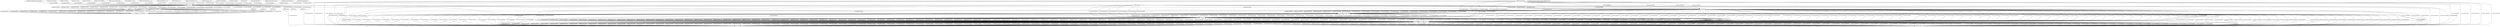 digraph G {
	"File##/etc/ld-musl-x86_64.path"->"Process##14"[ label="1728218819000000000" ];
	"File##/lib/libstdc++.so.6"->"Process##14"[ label="1728218819000000000" ];
	"File##/usr/local/lib/libstdc++.so.6"->"Process##14"[ label="1728218819000000000" ];
	"File##/usr/lib/libstdc++.so.6"->"Process##14"[ label="1728218819000000000" ];
	"File##/lib/libgcc_s.so.1"->"Process##14"[ label="1728218819000000000" ];
	"File##/usr/local/lib/libgcc_s.so.1"->"Process##14"[ label="1728218819000000000" ];
	"File##/usr/lib/libgcc_s.so.1"->"Process##14"[ label="1728218819000000000" ];
	"Process##14"->"Process##16"[ label="1728218820000000000" ];
	"Process##14"->"Process##17"[ label="1728218820000000000" ];
	"Process##14"->"Process##18"[ label="1728218820000000000" ];
	"Process##14"->"Process##19"[ label="1728218820000000000" ];
	"Process##14"->"Process##20"[ label="1728218820000000000" ];
	"File##/usr/local/bin/node"->"Process##14"[ label="1728218820000000000" ];
	"File##/dev/urandom"->"Process##14"[ label="1728218820000000000" ];
	"Process##14"->"Process##21"[ label="1728218820000000000" ];
	"File##/dev/null"->"Process##14"[ label="1728218820000000000" ];
	"File##/home/app/index.js"->"Process##14"[ label="1728218820000000000" ];
	"File##/home/app/express-new.js"->"Process##14"[ label="1728218820000000000" ];
	"File##/usr/local/bin/node"->"Process##14"[ label="1728218821000000000" ];
	"File##/home/app/trigger.node"->"Process##14"[ label="1728218821000000000" ];
	"File##/home/app/handler.js"->"Process##14"[ label="1728218821000000000" ];
	"File##/home/app/request-promise-uuid.js"->"Process##14"[ label="1728218821000000000" ];
	"Process##14"->"NetPeer##0.0.0.0:3000"[ label="1728218822000000000" ];
	"NetPeer##0.0.0.0:3000"->"Process##14"[ label="1728218822000000000" ];
	"NetPeer##0.0.0.0:3000"->"NetPeer##10.1.80.247:8080"[ label="1728218850000000000" ];
	"NetPeer##10.1.80.247:8080"->"NetPeer##0.0.0.0:3000"[ label="1728218850000000000" ];
	"NetPeer##0.0.0.0:3000"->"NetPeer##10.1.80.247:8080"[ label="1728218850000000000" ];
	"NetPeer##10.1.80.247:8080"->"NetPeer##0.0.0.0:3000"[ label="1728218850000000000" ];
	"NetPeer##0.0.0.0:3000"->"NetPeer##10.1.80.247:8080"[ label="1728218850000000000" ];
	"NetPeer##10.1.80.247:8080"->"NetPeer##0.0.0.0:3000"[ label="1728218850000000000" ];
	"File##/etc/resolv.conf"->"Process##14"[ label="1728218850000000000" ];
	"File##/etc/nsswitch.conf"->"Process##14"[ label="1728218850000000000" ];
	"File##/etc/host.conf"->"Process##14"[ label="1728218850000000000" ];
	"File##/etc/svc.conf"->"Process##14"[ label="1728218850000000000" ];
	"File##/dev/urandom"->"Process##14"[ label="1728218850000000000" ];
	"Process##14"->"Process##24"[ label="1728218850000000000" ];
	"Process##14"->"Process##25"[ label="1728218850000000000" ];
	"Process##14"->"Process##26"[ label="1728218850000000000" ];
	"Process##14"->"Process##27"[ label="1728218850000000000" ];
	"NetPeer##0.0.0.0:3000"->"NetPeer##10.1.80.247:8080"[ label="1728218850000000000" ];
	"NetPeer##10.1.80.247:8080"->"NetPeer##0.0.0.0:3000"[ label="1728218850000000000" ];
	"NetPeer##0.0.0.0:3000"->"NetPeer##10.1.80.247:8080"[ label="1728218850000000000" ];
	"NetPeer##10.1.80.247:8080"->"NetPeer##0.0.0.0:3000"[ label="1728218850000000000" ];
	"NetPeer##0.0.0.0:3000"->"NetPeer##10.1.80.247:8080"[ label="1728218850000000000" ];
	"NetPeer##10.1.80.247:8080"->"NetPeer##0.0.0.0:3000"[ label="1728218850000000000" ];
	"NetPeer##0.0.0.0:3000"->"NetPeer##10.1.80.247:8080"[ label="1728218850000000000" ];
	"NetPeer##10.1.80.247:8080"->"NetPeer##0.0.0.0:3000"[ label="1728218850000000000" ];
	"Process##14"->"NetPeer##10.152.183.194:8080"[ label="1728218850000000000" ];
	"Process##14"->"NetPeer##10.152.183.194:8080"[ label="1728218850000000000" ];
	"NetPeer##0.0.0.0:3000"->"NetPeer##10.1.80.247:8080"[ label="1728218850000000000" ];
	"NetPeer##10.1.80.247:8080"->"NetPeer##0.0.0.0:3000"[ label="1728218850000000000" ];
	"NetPeer##0.0.0.0:3000"->"NetPeer##10.1.80.247:8080"[ label="1728218850000000000" ];
	"NetPeer##10.1.80.247:8080"->"NetPeer##0.0.0.0:3000"[ label="1728218850000000000" ];
	"Process##14"->"NetPeer##10.152.183.194:8080"[ label="1728218850000000000" ];
	"Process##14"->"NetPeer##10.152.183.194:8080"[ label="1728218850000000000" ];
	"Process##14"->"NetPeer##10.152.183.194:8080"[ label="1728218850000000000" ];
	"NetPeer##0.0.0.0:3000"->"NetPeer##10.1.80.247:8080"[ label="1728218850000000000" ];
	"NetPeer##10.1.80.247:8080"->"NetPeer##0.0.0.0:3000"[ label="1728218850000000000" ];
	"NetPeer##0.0.0.0:3000"->"NetPeer##10.1.80.247:8080"[ label="1728218850000000000" ];
	"NetPeer##10.1.80.247:8080"->"NetPeer##0.0.0.0:3000"[ label="1728218850000000000" ];
	"Process##14"->"NetPeer##10.152.183.194:8080"[ label="1728218850000000000" ];
	"NetPeer##0.0.0.0:3000"->"NetPeer##10.1.80.247:8080"[ label="1728218850000000000" ];
	"NetPeer##10.1.80.247:8080"->"NetPeer##0.0.0.0:3000"[ label="1728218850000000000" ];
	"NetPeer##0.0.0.0:3000"->"NetPeer##10.1.80.247:8080"[ label="1728218850000000000" ];
	"NetPeer##10.1.80.247:8080"->"NetPeer##0.0.0.0:3000"[ label="1728218850000000000" ];
	"Process##14"->"NetPeer##10.152.183.194:8080"[ label="1728218850000000000" ];
	"File##/etc/localtime"->"Process##14"[ label="1728218851000000000" ];
	"File##/usr/share/zoneinfo/"->"Process##14"[ label="1728218851000000000" ];
	"NetPeer##0.0.0.0:3000"->"NetPeer##10.1.80.247:8080"[ label="1728218851000000000" ];
	"NetPeer##10.1.80.247:8080"->"NetPeer##0.0.0.0:3000"[ label="1728218851000000000" ];
	"NetPeer##0.0.0.0:3000"->"NetPeer##10.1.80.247:8080"[ label="1728218851000000000" ];
	"NetPeer##10.1.80.247:8080"->"NetPeer##0.0.0.0:3000"[ label="1728218851000000000" ];
	"Process##14"->"NetPeer##10.152.183.194:8080"[ label="1728218851000000000" ];
	"Process##14"->"NetPeer##10.152.183.194:8080"[ label="1728218851000000000" ];
	"Process##14"->"NetPeer##10.152.183.194:8080"[ label="1728218851000000000" ];
	"Process##14"->"NetPeer##10.152.183.194:8080"[ label="1728218851000000000" ];
	"Process##14"->"NetPeer##10.152.183.194:8080"[ label="1728218851000000000" ];
	"Process##14"->"NetPeer##10.152.183.194:8080"[ label="1728218851000000000" ];
	"Process##14"->"NetPeer##10.152.183.194:8080"[ label="1728218851000000000" ];
	"Process##14"->"NetPeer##10.152.183.194:8080"[ label="1728218851000000000" ];
	"Process##14"->"NetPeer##10.152.183.194:8080"[ label="1728218851000000000" ];
	"Process##14"->"NetPeer##10.152.183.194:8080"[ label="1728218851000000000" ];
	"Process##14"->"NetPeer##10.152.183.194:8080"[ label="1728218852000000000" ];
	"Process##14"->"NetPeer##10.152.183.194:8080"[ label="1728218852000000000" ];
	"File##/etc/hosts"->"Process##24"[ label="1728218850000000000" ];
	"File##/etc/resolv.conf"->"Process##24"[ label="1728218850000000000" ];
	"Process##24"->"NetPeer##0.0.0.0:0"[ label="1728218850000000000" ];
	"Process##24"->"NetPeer##10.152.183.10:53"[ label="1728218850000000000" ];
	"Process##24"->"NetPeer##10.152.183.10:53"[ label="1728218850000000000" ];
	"NetPeer##10.152.183.10:53"->"Process##24"[ label="1728218850000000000" ];
	"NetPeer##10.152.183.10:53"->"Process##24"[ label="1728218850000000000" ];
	"Process##24"->"NetPeer##0.0.0.0:0"[ label="1728218850000000000" ];
	"Process##24"->"NetPeer##10.152.183.10:53"[ label="1728218850000000000" ];
	"Process##24"->"NetPeer##10.152.183.10:53"[ label="1728218850000000000" ];
	"NetPeer##10.152.183.10:53"->"Process##24"[ label="1728218850000000000" ];
	"NetPeer##10.152.183.10:53"->"Process##24"[ label="1728218850000000000" ];
	"Process##24"->"NetPeer##0.0.0.0:0"[ label="1728218850000000000" ];
	"Process##24"->"NetPeer##10.152.183.10:53"[ label="1728218850000000000" ];
	"Process##24"->"NetPeer##10.152.183.10:53"[ label="1728218850000000000" ];
	"NetPeer##10.152.183.10:53"->"Process##24"[ label="1728218850000000000" ];
	"NetPeer##10.152.183.10:53"->"Process##24"[ label="1728218850000000000" ];
	"Process##24"->"NetPeer##0.0.0.0:0"[ label="1728218850000000000" ];
	"Process##24"->"NetPeer##10.152.183.10:53"[ label="1728218850000000000" ];
	"Process##24"->"NetPeer##10.152.183.10:53"[ label="1728218850000000000" ];
	"NetPeer##10.152.183.10:53"->"Process##24"[ label="1728218850000000000" ];
	"NetPeer##10.152.183.10:53"->"Process##24"[ label="1728218850000000000" ];
	"Process##24"->"NetPeer##0.0.0.0:0"[ label="1728218850000000000" ];
	"Process##24"->"NetPeer##10.152.183.10:53"[ label="1728218850000000000" ];
	"Process##24"->"NetPeer##10.152.183.10:53"[ label="1728218850000000000" ];
	"NetPeer##10.152.183.10:53"->"Process##24"[ label="1728218850000000000" ];
	"NetPeer##10.152.183.10:53"->"Process##24"[ label="1728218850000000000" ];
	"File##/etc/hosts"->"Process##24"[ label="1728218851000000000" ];
	"File##/etc/resolv.conf"->"Process##24"[ label="1728218851000000000" ];
	"Process##24"->"NetPeer##0.0.0.0:0"[ label="1728218851000000000" ];
	"Process##24"->"NetPeer##10.152.183.10:53"[ label="1728218851000000000" ];
	"Process##24"->"NetPeer##10.152.183.10:53"[ label="1728218851000000000" ];
	"NetPeer##10.152.183.10:53"->"Process##24"[ label="1728218851000000000" ];
	"NetPeer##10.152.183.10:53"->"Process##24"[ label="1728218851000000000" ];
	"Process##24"->"NetPeer##0.0.0.0:0"[ label="1728218851000000000" ];
	"Process##24"->"NetPeer##10.152.183.10:53"[ label="1728218851000000000" ];
	"Process##24"->"NetPeer##10.152.183.10:53"[ label="1728218851000000000" ];
	"NetPeer##10.152.183.10:53"->"Process##24"[ label="1728218851000000000" ];
	"NetPeer##10.152.183.10:53"->"Process##24"[ label="1728218851000000000" ];
	"Process##24"->"NetPeer##0.0.0.0:0"[ label="1728218851000000000" ];
	"Process##24"->"NetPeer##10.152.183.10:53"[ label="1728218851000000000" ];
	"Process##24"->"NetPeer##10.152.183.10:53"[ label="1728218851000000000" ];
	"NetPeer##10.152.183.10:53"->"Process##24"[ label="1728218851000000000" ];
	"NetPeer##10.152.183.10:53"->"Process##24"[ label="1728218851000000000" ];
	"Process##24"->"NetPeer##0.0.0.0:0"[ label="1728218851000000000" ];
	"Process##24"->"NetPeer##10.152.183.10:53"[ label="1728218851000000000" ];
	"Process##24"->"NetPeer##10.152.183.10:53"[ label="1728218851000000000" ];
	"NetPeer##10.152.183.10:53"->"Process##24"[ label="1728218851000000000" ];
	"NetPeer##10.152.183.10:53"->"Process##24"[ label="1728218851000000000" ];
	"Process##24"->"NetPeer##0.0.0.0:0"[ label="1728218851000000000" ];
	"Process##24"->"NetPeer##10.152.183.10:53"[ label="1728218851000000000" ];
	"Process##24"->"NetPeer##10.152.183.10:53"[ label="1728218851000000000" ];
	"NetPeer##10.152.183.10:53"->"Process##24"[ label="1728218851000000000" ];
	"NetPeer##10.152.183.10:53"->"Process##24"[ label="1728218851000000000" ];
	"File##/etc/hosts"->"Process##24"[ label="1728218851000000000" ];
	"File##/etc/resolv.conf"->"Process##24"[ label="1728218851000000000" ];
	"Process##24"->"NetPeer##0.0.0.0:0"[ label="1728218851000000000" ];
	"Process##24"->"NetPeer##10.152.183.10:53"[ label="1728218851000000000" ];
	"Process##24"->"NetPeer##10.152.183.10:53"[ label="1728218851000000000" ];
	"NetPeer##10.152.183.10:53"->"Process##24"[ label="1728218851000000000" ];
	"NetPeer##10.152.183.10:53"->"Process##24"[ label="1728218851000000000" ];
	"Process##24"->"NetPeer##0.0.0.0:0"[ label="1728218851000000000" ];
	"Process##24"->"NetPeer##10.152.183.10:53"[ label="1728218851000000000" ];
	"Process##24"->"NetPeer##10.152.183.10:53"[ label="1728218851000000000" ];
	"NetPeer##10.152.183.10:53"->"Process##24"[ label="1728218851000000000" ];
	"NetPeer##10.152.183.10:53"->"Process##24"[ label="1728218851000000000" ];
	"Process##24"->"NetPeer##0.0.0.0:0"[ label="1728218851000000000" ];
	"Process##24"->"NetPeer##10.152.183.10:53"[ label="1728218851000000000" ];
	"Process##24"->"NetPeer##10.152.183.10:53"[ label="1728218851000000000" ];
	"NetPeer##10.152.183.10:53"->"Process##24"[ label="1728218851000000000" ];
	"NetPeer##10.152.183.10:53"->"Process##24"[ label="1728218851000000000" ];
	"Process##24"->"NetPeer##0.0.0.0:0"[ label="1728218851000000000" ];
	"Process##24"->"NetPeer##10.152.183.10:53"[ label="1728218851000000000" ];
	"Process##24"->"NetPeer##10.152.183.10:53"[ label="1728218851000000000" ];
	"NetPeer##10.152.183.10:53"->"Process##24"[ label="1728218851000000000" ];
	"NetPeer##10.152.183.10:53"->"Process##24"[ label="1728218851000000000" ];
	"Process##24"->"NetPeer##0.0.0.0:0"[ label="1728218851000000000" ];
	"Process##24"->"NetPeer##10.152.183.10:53"[ label="1728218851000000000" ];
	"Process##24"->"NetPeer##10.152.183.10:53"[ label="1728218851000000000" ];
	"NetPeer##10.152.183.10:53"->"Process##24"[ label="1728218851000000000" ];
	"NetPeer##0.0.0.0:0"->"Process##24"[ label="1728218851000000000" ];
	"NetPeer##10.152.183.10:53"->"Process##24"[ label="1728218851000000000" ];
	"File##/etc/hosts"->"Process##24"[ label="1728218852000000000" ];
	"File##/etc/resolv.conf"->"Process##24"[ label="1728218852000000000" ];
	"Process##24"->"NetPeer##0.0.0.0:0"[ label="1728218852000000000" ];
	"Process##24"->"NetPeer##10.152.183.10:53"[ label="1728218852000000000" ];
	"Process##24"->"NetPeer##10.152.183.10:53"[ label="1728218852000000000" ];
	"NetPeer##10.152.183.10:53"->"Process##24"[ label="1728218852000000000" ];
	"NetPeer##10.152.183.10:53"->"Process##24"[ label="1728218852000000000" ];
	"Process##24"->"NetPeer##0.0.0.0:0"[ label="1728218852000000000" ];
	"Process##24"->"NetPeer##10.152.183.10:53"[ label="1728218852000000000" ];
	"Process##24"->"NetPeer##10.152.183.10:53"[ label="1728218852000000000" ];
	"NetPeer##10.152.183.10:53"->"Process##24"[ label="1728218852000000000" ];
	"NetPeer##10.152.183.10:53"->"Process##24"[ label="1728218852000000000" ];
	"Process##24"->"NetPeer##0.0.0.0:0"[ label="1728218852000000000" ];
	"Process##24"->"NetPeer##10.152.183.10:53"[ label="1728218852000000000" ];
	"Process##24"->"NetPeer##10.152.183.10:53"[ label="1728218852000000000" ];
	"NetPeer##10.152.183.10:53"->"Process##24"[ label="1728218852000000000" ];
	"NetPeer##10.152.183.10:53"->"Process##24"[ label="1728218852000000000" ];
	"Process##24"->"NetPeer##0.0.0.0:0"[ label="1728218852000000000" ];
	"Process##24"->"NetPeer##10.152.183.10:53"[ label="1728218852000000000" ];
	"Process##24"->"NetPeer##10.152.183.10:53"[ label="1728218852000000000" ];
	"NetPeer##10.152.183.10:53"->"Process##24"[ label="1728218852000000000" ];
	"NetPeer##10.152.183.10:53"->"Process##24"[ label="1728218852000000000" ];
	"Process##24"->"NetPeer##0.0.0.0:0"[ label="1728218852000000000" ];
	"Process##24"->"NetPeer##10.152.183.10:53"[ label="1728218852000000000" ];
	"Process##24"->"NetPeer##10.152.183.10:53"[ label="1728218852000000000" ];
	"NetPeer##10.152.183.10:53"->"Process##24"[ label="1728218852000000000" ];
	"NetPeer##10.152.183.10:53"->"Process##24"[ label="1728218852000000000" ];
	"File##/etc/hosts"->"Process##25"[ label="1728218850000000000" ];
	"File##/etc/resolv.conf"->"Process##25"[ label="1728218850000000000" ];
	"Process##25"->"NetPeer##0.0.0.0:0"[ label="1728218850000000000" ];
	"Process##25"->"NetPeer##10.152.183.10:53"[ label="1728218850000000000" ];
	"Process##25"->"NetPeer##10.152.183.10:53"[ label="1728218850000000000" ];
	"NetPeer##10.152.183.10:53"->"Process##25"[ label="1728218850000000000" ];
	"NetPeer##10.152.183.10:53"->"Process##25"[ label="1728218850000000000" ];
	"Process##25"->"NetPeer##0.0.0.0:0"[ label="1728218850000000000" ];
	"Process##25"->"NetPeer##10.152.183.10:53"[ label="1728218850000000000" ];
	"Process##25"->"NetPeer##10.152.183.10:53"[ label="1728218850000000000" ];
	"NetPeer##10.152.183.10:53"->"Process##25"[ label="1728218850000000000" ];
	"NetPeer##10.152.183.10:53"->"Process##25"[ label="1728218850000000000" ];
	"Process##25"->"NetPeer##0.0.0.0:0"[ label="1728218850000000000" ];
	"Process##25"->"NetPeer##10.152.183.10:53"[ label="1728218850000000000" ];
	"Process##25"->"NetPeer##10.152.183.10:53"[ label="1728218850000000000" ];
	"NetPeer##10.152.183.10:53"->"Process##25"[ label="1728218850000000000" ];
	"NetPeer##10.152.183.10:53"->"Process##25"[ label="1728218850000000000" ];
	"Process##25"->"NetPeer##0.0.0.0:0"[ label="1728218850000000000" ];
	"Process##25"->"NetPeer##10.152.183.10:53"[ label="1728218850000000000" ];
	"Process##25"->"NetPeer##10.152.183.10:53"[ label="1728218850000000000" ];
	"NetPeer##10.152.183.10:53"->"Process##25"[ label="1728218850000000000" ];
	"NetPeer##10.152.183.10:53"->"Process##25"[ label="1728218850000000000" ];
	"Process##25"->"NetPeer##0.0.0.0:0"[ label="1728218850000000000" ];
	"Process##25"->"NetPeer##10.152.183.10:53"[ label="1728218850000000000" ];
	"Process##25"->"NetPeer##10.152.183.10:53"[ label="1728218850000000000" ];
	"NetPeer##10.152.183.10:53"->"Process##25"[ label="1728218850000000000" ];
	"NetPeer##10.152.183.10:53"->"Process##25"[ label="1728218850000000000" ];
	"File##/etc/hosts"->"Process##25"[ label="1728218851000000000" ];
	"File##/etc/resolv.conf"->"Process##25"[ label="1728218851000000000" ];
	"Process##25"->"NetPeer##0.0.0.0:0"[ label="1728218851000000000" ];
	"Process##25"->"NetPeer##10.152.183.10:53"[ label="1728218851000000000" ];
	"Process##25"->"NetPeer##10.152.183.10:53"[ label="1728218851000000000" ];
	"NetPeer##10.152.183.10:53"->"Process##25"[ label="1728218851000000000" ];
	"NetPeer##10.152.183.10:53"->"Process##25"[ label="1728218851000000000" ];
	"Process##25"->"NetPeer##0.0.0.0:0"[ label="1728218851000000000" ];
	"Process##25"->"NetPeer##10.152.183.10:53"[ label="1728218851000000000" ];
	"Process##25"->"NetPeer##10.152.183.10:53"[ label="1728218851000000000" ];
	"NetPeer##10.152.183.10:53"->"Process##25"[ label="1728218851000000000" ];
	"NetPeer##10.152.183.10:53"->"Process##25"[ label="1728218851000000000" ];
	"Process##25"->"NetPeer##0.0.0.0:0"[ label="1728218851000000000" ];
	"Process##25"->"NetPeer##10.152.183.10:53"[ label="1728218851000000000" ];
	"Process##25"->"NetPeer##10.152.183.10:53"[ label="1728218851000000000" ];
	"NetPeer##10.152.183.10:53"->"Process##25"[ label="1728218851000000000" ];
	"NetPeer##10.152.183.10:53"->"Process##25"[ label="1728218851000000000" ];
	"Process##25"->"NetPeer##0.0.0.0:0"[ label="1728218851000000000" ];
	"Process##25"->"NetPeer##10.152.183.10:53"[ label="1728218851000000000" ];
	"Process##25"->"NetPeer##10.152.183.10:53"[ label="1728218851000000000" ];
	"NetPeer##10.152.183.10:53"->"Process##25"[ label="1728218851000000000" ];
	"NetPeer##10.152.183.10:53"->"Process##25"[ label="1728218851000000000" ];
	"Process##25"->"NetPeer##0.0.0.0:0"[ label="1728218851000000000" ];
	"Process##25"->"NetPeer##10.152.183.10:53"[ label="1728218851000000000" ];
	"Process##25"->"NetPeer##10.152.183.10:53"[ label="1728218851000000000" ];
	"NetPeer##10.152.183.10:53"->"Process##25"[ label="1728218851000000000" ];
	"NetPeer##10.152.183.10:53"->"Process##25"[ label="1728218851000000000" ];
	"File##/etc/hosts"->"Process##25"[ label="1728218851000000000" ];
	"File##/etc/resolv.conf"->"Process##25"[ label="1728218851000000000" ];
	"Process##25"->"NetPeer##0.0.0.0:0"[ label="1728218851000000000" ];
	"Process##25"->"NetPeer##10.152.183.10:53"[ label="1728218851000000000" ];
	"Process##25"->"NetPeer##10.152.183.10:53"[ label="1728218851000000000" ];
	"NetPeer##10.152.183.10:53"->"Process##25"[ label="1728218851000000000" ];
	"NetPeer##10.152.183.10:53"->"Process##25"[ label="1728218851000000000" ];
	"Process##25"->"NetPeer##0.0.0.0:0"[ label="1728218851000000000" ];
	"Process##25"->"NetPeer##10.152.183.10:53"[ label="1728218851000000000" ];
	"Process##25"->"NetPeer##10.152.183.10:53"[ label="1728218851000000000" ];
	"NetPeer##10.152.183.10:53"->"Process##25"[ label="1728218851000000000" ];
	"NetPeer##10.152.183.10:53"->"Process##25"[ label="1728218851000000000" ];
	"Process##25"->"NetPeer##0.0.0.0:0"[ label="1728218851000000000" ];
	"Process##25"->"NetPeer##10.152.183.10:53"[ label="1728218851000000000" ];
	"Process##25"->"NetPeer##10.152.183.10:53"[ label="1728218851000000000" ];
	"NetPeer##10.152.183.10:53"->"Process##25"[ label="1728218851000000000" ];
	"NetPeer##10.152.183.10:53"->"Process##25"[ label="1728218851000000000" ];
	"Process##25"->"NetPeer##0.0.0.0:0"[ label="1728218851000000000" ];
	"Process##25"->"NetPeer##10.152.183.10:53"[ label="1728218851000000000" ];
	"Process##25"->"NetPeer##10.152.183.10:53"[ label="1728218851000000000" ];
	"NetPeer##10.152.183.10:53"->"Process##25"[ label="1728218851000000000" ];
	"NetPeer##0.0.0.0:0"->"Process##25"[ label="1728218851000000000" ];
	"NetPeer##10.152.183.10:53"->"Process##25"[ label="1728218851000000000" ];
	"Process##25"->"NetPeer##0.0.0.0:0"[ label="1728218851000000000" ];
	"Process##25"->"NetPeer##10.152.183.10:53"[ label="1728218851000000000" ];
	"Process##25"->"NetPeer##10.152.183.10:53"[ label="1728218851000000000" ];
	"NetPeer##10.152.183.10:53"->"Process##25"[ label="1728218851000000000" ];
	"NetPeer##10.152.183.10:53"->"Process##25"[ label="1728218851000000000" ];
	"File##/etc/hosts"->"Process##25"[ label="1728218851000000000" ];
	"File##/etc/resolv.conf"->"Process##25"[ label="1728218851000000000" ];
	"Process##25"->"NetPeer##0.0.0.0:0"[ label="1728218851000000000" ];
	"Process##25"->"NetPeer##10.152.183.10:53"[ label="1728218851000000000" ];
	"Process##25"->"NetPeer##10.152.183.10:53"[ label="1728218851000000000" ];
	"NetPeer##10.152.183.10:53"->"Process##25"[ label="1728218851000000000" ];
	"NetPeer##10.152.183.10:53"->"Process##25"[ label="1728218851000000000" ];
	"Process##25"->"NetPeer##0.0.0.0:0"[ label="1728218851000000000" ];
	"Process##25"->"NetPeer##10.152.183.10:53"[ label="1728218851000000000" ];
	"Process##25"->"NetPeer##10.152.183.10:53"[ label="1728218851000000000" ];
	"NetPeer##10.152.183.10:53"->"Process##25"[ label="1728218851000000000" ];
	"NetPeer##10.152.183.10:53"->"Process##25"[ label="1728218851000000000" ];
	"Process##25"->"NetPeer##0.0.0.0:0"[ label="1728218851000000000" ];
	"Process##25"->"NetPeer##10.152.183.10:53"[ label="1728218851000000000" ];
	"Process##25"->"NetPeer##10.152.183.10:53"[ label="1728218851000000000" ];
	"NetPeer##10.152.183.10:53"->"Process##25"[ label="1728218851000000000" ];
	"NetPeer##10.152.183.10:53"->"Process##25"[ label="1728218851000000000" ];
	"Process##25"->"NetPeer##0.0.0.0:0"[ label="1728218851000000000" ];
	"Process##25"->"NetPeer##10.152.183.10:53"[ label="1728218851000000000" ];
	"Process##25"->"NetPeer##10.152.183.10:53"[ label="1728218851000000000" ];
	"NetPeer##10.152.183.10:53"->"Process##25"[ label="1728218851000000000" ];
	"NetPeer##10.152.183.10:53"->"Process##25"[ label="1728218851000000000" ];
	"Process##25"->"NetPeer##0.0.0.0:0"[ label="1728218851000000000" ];
	"Process##25"->"NetPeer##10.152.183.10:53"[ label="1728218851000000000" ];
	"Process##25"->"NetPeer##10.152.183.10:53"[ label="1728218851000000000" ];
	"NetPeer##10.152.183.10:53"->"Process##25"[ label="1728218851000000000" ];
	"NetPeer##10.152.183.10:53"->"Process##25"[ label="1728218851000000000" ];
	"File##/etc/hosts"->"Process##26"[ label="1728218850000000000" ];
	"File##/etc/resolv.conf"->"Process##26"[ label="1728218850000000000" ];
	"Process##26"->"NetPeer##0.0.0.0:0"[ label="1728218850000000000" ];
	"Process##26"->"NetPeer##10.152.183.10:53"[ label="1728218850000000000" ];
	"Process##26"->"NetPeer##10.152.183.10:53"[ label="1728218850000000000" ];
	"NetPeer##10.152.183.10:53"->"Process##26"[ label="1728218850000000000" ];
	"NetPeer##0.0.0.0:0"->"Process##26"[ label="1728218850000000000" ];
	"NetPeer##10.152.183.10:53"->"Process##26"[ label="1728218850000000000" ];
	"Process##26"->"NetPeer##0.0.0.0:0"[ label="1728218850000000000" ];
	"Process##26"->"NetPeer##10.152.183.10:53"[ label="1728218850000000000" ];
	"Process##26"->"NetPeer##10.152.183.10:53"[ label="1728218850000000000" ];
	"NetPeer##10.152.183.10:53"->"Process##26"[ label="1728218850000000000" ];
	"NetPeer##10.152.183.10:53"->"Process##26"[ label="1728218850000000000" ];
	"Process##26"->"NetPeer##0.0.0.0:0"[ label="1728218850000000000" ];
	"Process##26"->"NetPeer##10.152.183.10:53"[ label="1728218850000000000" ];
	"Process##26"->"NetPeer##10.152.183.10:53"[ label="1728218850000000000" ];
	"NetPeer##10.152.183.10:53"->"Process##26"[ label="1728218850000000000" ];
	"NetPeer##10.152.183.10:53"->"Process##26"[ label="1728218850000000000" ];
	"Process##26"->"NetPeer##0.0.0.0:0"[ label="1728218850000000000" ];
	"Process##26"->"NetPeer##10.152.183.10:53"[ label="1728218850000000000" ];
	"Process##26"->"NetPeer##10.152.183.10:53"[ label="1728218850000000000" ];
	"NetPeer##10.152.183.10:53"->"Process##26"[ label="1728218850000000000" ];
	"NetPeer##10.152.183.10:53"->"Process##26"[ label="1728218850000000000" ];
	"Process##26"->"NetPeer##0.0.0.0:0"[ label="1728218850000000000" ];
	"Process##26"->"NetPeer##10.152.183.10:53"[ label="1728218850000000000" ];
	"Process##26"->"NetPeer##10.152.183.10:53"[ label="1728218850000000000" ];
	"NetPeer##10.152.183.10:53"->"Process##26"[ label="1728218850000000000" ];
	"NetPeer##10.152.183.10:53"->"Process##26"[ label="1728218850000000000" ];
	"File##/etc/hosts"->"Process##26"[ label="1728218850000000000" ];
	"File##/etc/resolv.conf"->"Process##26"[ label="1728218850000000000" ];
	"Process##26"->"NetPeer##0.0.0.0:0"[ label="1728218850000000000" ];
	"Process##26"->"NetPeer##10.152.183.10:53"[ label="1728218850000000000" ];
	"Process##26"->"NetPeer##10.152.183.10:53"[ label="1728218850000000000" ];
	"NetPeer##10.152.183.10:53"->"Process##26"[ label="1728218850000000000" ];
	"NetPeer##10.152.183.10:53"->"Process##26"[ label="1728218850000000000" ];
	"Process##26"->"NetPeer##0.0.0.0:0"[ label="1728218850000000000" ];
	"Process##26"->"NetPeer##10.152.183.10:53"[ label="1728218850000000000" ];
	"Process##26"->"NetPeer##10.152.183.10:53"[ label="1728218850000000000" ];
	"NetPeer##10.152.183.10:53"->"Process##26"[ label="1728218850000000000" ];
	"NetPeer##10.152.183.10:53"->"Process##26"[ label="1728218850000000000" ];
	"Process##26"->"NetPeer##0.0.0.0:0"[ label="1728218850000000000" ];
	"Process##26"->"NetPeer##10.152.183.10:53"[ label="1728218850000000000" ];
	"Process##26"->"NetPeer##10.152.183.10:53"[ label="1728218850000000000" ];
	"NetPeer##10.152.183.10:53"->"Process##26"[ label="1728218850000000000" ];
	"NetPeer##10.152.183.10:53"->"Process##26"[ label="1728218850000000000" ];
	"Process##26"->"NetPeer##0.0.0.0:0"[ label="1728218850000000000" ];
	"Process##26"->"NetPeer##10.152.183.10:53"[ label="1728218850000000000" ];
	"Process##26"->"NetPeer##10.152.183.10:53"[ label="1728218850000000000" ];
	"NetPeer##10.152.183.10:53"->"Process##26"[ label="1728218850000000000" ];
	"NetPeer##10.152.183.10:53"->"Process##26"[ label="1728218850000000000" ];
	"Process##26"->"NetPeer##0.0.0.0:0"[ label="1728218850000000000" ];
	"Process##26"->"NetPeer##10.152.183.10:53"[ label="1728218850000000000" ];
	"Process##26"->"NetPeer##10.152.183.10:53"[ label="1728218850000000000" ];
	"NetPeer##10.152.183.10:53"->"Process##26"[ label="1728218850000000000" ];
	"NetPeer##10.152.183.10:53"->"Process##26"[ label="1728218850000000000" ];
	"File##/etc/hosts"->"Process##26"[ label="1728218851000000000" ];
	"File##/etc/resolv.conf"->"Process##26"[ label="1728218851000000000" ];
	"Process##26"->"NetPeer##0.0.0.0:0"[ label="1728218851000000000" ];
	"Process##26"->"NetPeer##10.152.183.10:53"[ label="1728218851000000000" ];
	"Process##26"->"NetPeer##10.152.183.10:53"[ label="1728218851000000000" ];
	"NetPeer##10.152.183.10:53"->"Process##26"[ label="1728218851000000000" ];
	"NetPeer##10.152.183.10:53"->"Process##26"[ label="1728218851000000000" ];
	"Process##26"->"NetPeer##0.0.0.0:0"[ label="1728218851000000000" ];
	"Process##26"->"NetPeer##10.152.183.10:53"[ label="1728218851000000000" ];
	"Process##26"->"NetPeer##10.152.183.10:53"[ label="1728218851000000000" ];
	"NetPeer##10.152.183.10:53"->"Process##26"[ label="1728218851000000000" ];
	"NetPeer##10.152.183.10:53"->"Process##26"[ label="1728218851000000000" ];
	"Process##26"->"NetPeer##0.0.0.0:0"[ label="1728218851000000000" ];
	"Process##26"->"NetPeer##10.152.183.10:53"[ label="1728218851000000000" ];
	"Process##26"->"NetPeer##10.152.183.10:53"[ label="1728218851000000000" ];
	"NetPeer##10.152.183.10:53"->"Process##26"[ label="1728218851000000000" ];
	"NetPeer##10.152.183.10:53"->"Process##26"[ label="1728218851000000000" ];
	"Process##26"->"NetPeer##0.0.0.0:0"[ label="1728218851000000000" ];
	"Process##26"->"NetPeer##10.152.183.10:53"[ label="1728218851000000000" ];
	"Process##26"->"NetPeer##10.152.183.10:53"[ label="1728218851000000000" ];
	"NetPeer##10.152.183.10:53"->"Process##26"[ label="1728218851000000000" ];
	"NetPeer##10.152.183.10:53"->"Process##26"[ label="1728218851000000000" ];
	"Process##26"->"NetPeer##0.0.0.0:0"[ label="1728218851000000000" ];
	"Process##26"->"NetPeer##10.152.183.10:53"[ label="1728218851000000000" ];
	"Process##26"->"NetPeer##10.152.183.10:53"[ label="1728218851000000000" ];
	"NetPeer##10.152.183.10:53"->"Process##26"[ label="1728218851000000000" ];
	"NetPeer##10.152.183.10:53"->"Process##26"[ label="1728218851000000000" ];
	"File##/etc/hosts"->"Process##26"[ label="1728218851000000000" ];
	"File##/etc/resolv.conf"->"Process##26"[ label="1728218851000000000" ];
	"Process##26"->"NetPeer##0.0.0.0:0"[ label="1728218851000000000" ];
	"Process##26"->"NetPeer##10.152.183.10:53"[ label="1728218851000000000" ];
	"Process##26"->"NetPeer##10.152.183.10:53"[ label="1728218851000000000" ];
	"NetPeer##10.152.183.10:53"->"Process##26"[ label="1728218851000000000" ];
	"NetPeer##10.152.183.10:53"->"Process##26"[ label="1728218851000000000" ];
	"Process##26"->"NetPeer##0.0.0.0:0"[ label="1728218851000000000" ];
	"Process##26"->"NetPeer##10.152.183.10:53"[ label="1728218851000000000" ];
	"Process##26"->"NetPeer##10.152.183.10:53"[ label="1728218851000000000" ];
	"NetPeer##10.152.183.10:53"->"Process##26"[ label="1728218851000000000" ];
	"NetPeer##10.152.183.10:53"->"Process##26"[ label="1728218851000000000" ];
	"Process##26"->"NetPeer##0.0.0.0:0"[ label="1728218851000000000" ];
	"Process##26"->"NetPeer##10.152.183.10:53"[ label="1728218851000000000" ];
	"Process##26"->"NetPeer##10.152.183.10:53"[ label="1728218851000000000" ];
	"NetPeer##10.152.183.10:53"->"Process##26"[ label="1728218851000000000" ];
	"NetPeer##10.152.183.10:53"->"Process##26"[ label="1728218851000000000" ];
	"Process##26"->"NetPeer##0.0.0.0:0"[ label="1728218851000000000" ];
	"Process##26"->"NetPeer##10.152.183.10:53"[ label="1728218851000000000" ];
	"Process##26"->"NetPeer##10.152.183.10:53"[ label="1728218851000000000" ];
	"NetPeer##10.152.183.10:53"->"Process##26"[ label="1728218851000000000" ];
	"NetPeer##10.152.183.10:53"->"Process##26"[ label="1728218851000000000" ];
	"Process##26"->"NetPeer##0.0.0.0:0"[ label="1728218851000000000" ];
	"Process##26"->"NetPeer##10.152.183.10:53"[ label="1728218851000000000" ];
	"Process##26"->"NetPeer##10.152.183.10:53"[ label="1728218851000000000" ];
	"NetPeer##10.152.183.10:53"->"Process##26"[ label="1728218851000000000" ];
	"NetPeer##10.152.183.10:53"->"Process##26"[ label="1728218851000000000" ];
	"File##/etc/hosts"->"Process##26"[ label="1728218851000000000" ];
	"File##/etc/resolv.conf"->"Process##26"[ label="1728218851000000000" ];
	"Process##26"->"NetPeer##0.0.0.0:0"[ label="1728218851000000000" ];
	"Process##26"->"NetPeer##10.152.183.10:53"[ label="1728218851000000000" ];
	"Process##26"->"NetPeer##10.152.183.10:53"[ label="1728218851000000000" ];
	"NetPeer##10.152.183.10:53"->"Process##26"[ label="1728218851000000000" ];
	"NetPeer##10.152.183.10:53"->"Process##26"[ label="1728218851000000000" ];
	"Process##26"->"NetPeer##0.0.0.0:0"[ label="1728218851000000000" ];
	"Process##26"->"NetPeer##10.152.183.10:53"[ label="1728218851000000000" ];
	"Process##26"->"NetPeer##10.152.183.10:53"[ label="1728218851000000000" ];
	"NetPeer##10.152.183.10:53"->"Process##26"[ label="1728218851000000000" ];
	"NetPeer##10.152.183.10:53"->"Process##26"[ label="1728218851000000000" ];
	"Process##26"->"NetPeer##0.0.0.0:0"[ label="1728218851000000000" ];
	"Process##26"->"NetPeer##10.152.183.10:53"[ label="1728218851000000000" ];
	"Process##26"->"NetPeer##10.152.183.10:53"[ label="1728218851000000000" ];
	"NetPeer##10.152.183.10:53"->"Process##26"[ label="1728218851000000000" ];
	"NetPeer##10.152.183.10:53"->"Process##26"[ label="1728218851000000000" ];
	"Process##26"->"NetPeer##0.0.0.0:0"[ label="1728218851000000000" ];
	"Process##26"->"NetPeer##10.152.183.10:53"[ label="1728218851000000000" ];
	"Process##26"->"NetPeer##10.152.183.10:53"[ label="1728218851000000000" ];
	"NetPeer##10.152.183.10:53"->"Process##26"[ label="1728218851000000000" ];
	"NetPeer##10.152.183.10:53"->"Process##26"[ label="1728218851000000000" ];
	"Process##26"->"NetPeer##0.0.0.0:0"[ label="1728218851000000000" ];
	"Process##26"->"NetPeer##10.152.183.10:53"[ label="1728218851000000000" ];
	"Process##26"->"NetPeer##10.152.183.10:53"[ label="1728218851000000000" ];
	"NetPeer##10.152.183.10:53"->"Process##26"[ label="1728218851000000000" ];
	"NetPeer##10.152.183.10:53"->"Process##26"[ label="1728218851000000000" ];
	"File##/etc/hosts"->"Process##27"[ label="1728218850000000000" ];
	"File##/etc/resolv.conf"->"Process##27"[ label="1728218850000000000" ];
	"Process##27"->"NetPeer##0.0.0.0:0"[ label="1728218850000000000" ];
	"Process##27"->"NetPeer##10.152.183.10:53"[ label="1728218850000000000" ];
	"Process##27"->"NetPeer##10.152.183.10:53"[ label="1728218850000000000" ];
	"NetPeer##10.152.183.10:53"->"Process##27"[ label="1728218850000000000" ];
	"NetPeer##0.0.0.0:0"->"Process##27"[ label="1728218850000000000" ];
	"NetPeer##10.152.183.10:53"->"Process##27"[ label="1728218850000000000" ];
	"Process##27"->"NetPeer##0.0.0.0:0"[ label="1728218850000000000" ];
	"Process##27"->"NetPeer##10.152.183.10:53"[ label="1728218850000000000" ];
	"Process##27"->"NetPeer##10.152.183.10:53"[ label="1728218850000000000" ];
	"NetPeer##10.152.183.10:53"->"Process##27"[ label="1728218850000000000" ];
	"NetPeer##10.152.183.10:53"->"Process##27"[ label="1728218850000000000" ];
	"Process##27"->"NetPeer##0.0.0.0:0"[ label="1728218850000000000" ];
	"Process##27"->"NetPeer##10.152.183.10:53"[ label="1728218850000000000" ];
	"Process##27"->"NetPeer##10.152.183.10:53"[ label="1728218850000000000" ];
	"NetPeer##10.152.183.10:53"->"Process##27"[ label="1728218850000000000" ];
	"NetPeer##10.152.183.10:53"->"Process##27"[ label="1728218850000000000" ];
	"Process##27"->"NetPeer##0.0.0.0:0"[ label="1728218850000000000" ];
	"Process##27"->"NetPeer##10.152.183.10:53"[ label="1728218850000000000" ];
	"Process##27"->"NetPeer##10.152.183.10:53"[ label="1728218850000000000" ];
	"NetPeer##10.152.183.10:53"->"Process##27"[ label="1728218850000000000" ];
	"NetPeer##10.152.183.10:53"->"Process##27"[ label="1728218850000000000" ];
	"Process##27"->"NetPeer##0.0.0.0:0"[ label="1728218850000000000" ];
	"Process##27"->"NetPeer##10.152.183.10:53"[ label="1728218850000000000" ];
	"Process##27"->"NetPeer##10.152.183.10:53"[ label="1728218850000000000" ];
	"NetPeer##10.152.183.10:53"->"Process##27"[ label="1728218850000000000" ];
	"NetPeer##10.152.183.10:53"->"Process##27"[ label="1728218850000000000" ];
	"File##/etc/hosts"->"Process##27"[ label="1728218850000000000" ];
	"File##/etc/resolv.conf"->"Process##27"[ label="1728218850000000000" ];
	"Process##27"->"NetPeer##0.0.0.0:0"[ label="1728218850000000000" ];
	"Process##27"->"NetPeer##10.152.183.10:53"[ label="1728218850000000000" ];
	"Process##27"->"NetPeer##10.152.183.10:53"[ label="1728218850000000000" ];
	"NetPeer##10.152.183.10:53"->"Process##27"[ label="1728218850000000000" ];
	"NetPeer##10.152.183.10:53"->"Process##27"[ label="1728218850000000000" ];
	"Process##27"->"NetPeer##0.0.0.0:0"[ label="1728218850000000000" ];
	"Process##27"->"NetPeer##10.152.183.10:53"[ label="1728218850000000000" ];
	"Process##27"->"NetPeer##10.152.183.10:53"[ label="1728218850000000000" ];
	"NetPeer##10.152.183.10:53"->"Process##27"[ label="1728218850000000000" ];
	"NetPeer##0.0.0.0:0"->"Process##27"[ label="1728218850000000000" ];
	"NetPeer##10.152.183.10:53"->"Process##27"[ label="1728218850000000000" ];
	"Process##27"->"NetPeer##0.0.0.0:0"[ label="1728218850000000000" ];
	"Process##27"->"NetPeer##10.152.183.10:53"[ label="1728218850000000000" ];
	"Process##27"->"NetPeer##10.152.183.10:53"[ label="1728218850000000000" ];
	"NetPeer##10.152.183.10:53"->"Process##27"[ label="1728218850000000000" ];
	"NetPeer##10.152.183.10:53"->"Process##27"[ label="1728218850000000000" ];
	"Process##27"->"NetPeer##0.0.0.0:0"[ label="1728218850000000000" ];
	"Process##27"->"NetPeer##10.152.183.10:53"[ label="1728218850000000000" ];
	"Process##27"->"NetPeer##10.152.183.10:53"[ label="1728218850000000000" ];
	"NetPeer##10.152.183.10:53"->"Process##27"[ label="1728218850000000000" ];
	"NetPeer##10.152.183.10:53"->"Process##27"[ label="1728218850000000000" ];
	"Process##27"->"NetPeer##0.0.0.0:0"[ label="1728218850000000000" ];
	"Process##27"->"NetPeer##10.152.183.10:53"[ label="1728218850000000000" ];
	"Process##27"->"NetPeer##10.152.183.10:53"[ label="1728218850000000000" ];
	"NetPeer##10.152.183.10:53"->"Process##27"[ label="1728218850000000000" ];
	"NetPeer##10.152.183.10:53"->"Process##27"[ label="1728218850000000000" ];
	"File##/etc/hosts"->"Process##27"[ label="1728218850000000000" ];
	"File##/etc/resolv.conf"->"Process##27"[ label="1728218850000000000" ];
	"Process##27"->"NetPeer##0.0.0.0:0"[ label="1728218850000000000" ];
	"Process##27"->"NetPeer##10.152.183.10:53"[ label="1728218850000000000" ];
	"Process##27"->"NetPeer##10.152.183.10:53"[ label="1728218850000000000" ];
	"NetPeer##10.152.183.10:53"->"Process##27"[ label="1728218850000000000" ];
	"NetPeer##10.152.183.10:53"->"Process##27"[ label="1728218850000000000" ];
	"Process##27"->"NetPeer##0.0.0.0:0"[ label="1728218850000000000" ];
	"Process##27"->"NetPeer##10.152.183.10:53"[ label="1728218850000000000" ];
	"Process##27"->"NetPeer##10.152.183.10:53"[ label="1728218850000000000" ];
	"NetPeer##10.152.183.10:53"->"Process##27"[ label="1728218850000000000" ];
	"NetPeer##10.152.183.10:53"->"Process##27"[ label="1728218850000000000" ];
	"Process##27"->"NetPeer##0.0.0.0:0"[ label="1728218850000000000" ];
	"Process##27"->"NetPeer##10.152.183.10:53"[ label="1728218850000000000" ];
	"Process##27"->"NetPeer##10.152.183.10:53"[ label="1728218850000000000" ];
	"NetPeer##10.152.183.10:53"->"Process##27"[ label="1728218850000000000" ];
	"NetPeer##10.152.183.10:53"->"Process##27"[ label="1728218850000000000" ];
	"Process##27"->"NetPeer##0.0.0.0:0"[ label="1728218850000000000" ];
	"Process##27"->"NetPeer##10.152.183.10:53"[ label="1728218850000000000" ];
	"Process##27"->"NetPeer##10.152.183.10:53"[ label="1728218850000000000" ];
	"NetPeer##10.152.183.10:53"->"Process##27"[ label="1728218850000000000" ];
	"NetPeer##10.152.183.10:53"->"Process##27"[ label="1728218850000000000" ];
	"Process##27"->"NetPeer##0.0.0.0:0"[ label="1728218850000000000" ];
	"Process##27"->"NetPeer##10.152.183.10:53"[ label="1728218850000000000" ];
	"Process##27"->"NetPeer##10.152.183.10:53"[ label="1728218850000000000" ];
	"NetPeer##10.152.183.10:53"->"Process##27"[ label="1728218850000000000" ];
	"NetPeer##10.152.183.10:53"->"Process##27"[ label="1728218850000000000" ];
	"File##/etc/hosts"->"Process##27"[ label="1728218851000000000" ];
	"File##/etc/resolv.conf"->"Process##27"[ label="1728218851000000000" ];
	"Process##27"->"NetPeer##0.0.0.0:0"[ label="1728218851000000000" ];
	"Process##27"->"NetPeer##10.152.183.10:53"[ label="1728218851000000000" ];
	"Process##27"->"NetPeer##10.152.183.10:53"[ label="1728218851000000000" ];
	"NetPeer##10.152.183.10:53"->"Process##27"[ label="1728218851000000000" ];
	"NetPeer##0.0.0.0:0"->"Process##27"[ label="1728218851000000000" ];
	"NetPeer##10.152.183.10:53"->"Process##27"[ label="1728218851000000000" ];
	"Process##27"->"NetPeer##0.0.0.0:0"[ label="1728218851000000000" ];
	"Process##27"->"NetPeer##10.152.183.10:53"[ label="1728218851000000000" ];
	"Process##27"->"NetPeer##10.152.183.10:53"[ label="1728218851000000000" ];
	"NetPeer##10.152.183.10:53"->"Process##27"[ label="1728218851000000000" ];
	"NetPeer##10.152.183.10:53"->"Process##27"[ label="1728218851000000000" ];
	"Process##27"->"NetPeer##0.0.0.0:0"[ label="1728218851000000000" ];
	"Process##27"->"NetPeer##10.152.183.10:53"[ label="1728218851000000000" ];
	"Process##27"->"NetPeer##10.152.183.10:53"[ label="1728218851000000000" ];
	"NetPeer##10.152.183.10:53"->"Process##27"[ label="1728218851000000000" ];
	"NetPeer##10.152.183.10:53"->"Process##27"[ label="1728218851000000000" ];
	"Process##27"->"NetPeer##0.0.0.0:0"[ label="1728218851000000000" ];
	"Process##27"->"NetPeer##10.152.183.10:53"[ label="1728218851000000000" ];
	"Process##27"->"NetPeer##10.152.183.10:53"[ label="1728218851000000000" ];
	"NetPeer##10.152.183.10:53"->"Process##27"[ label="1728218851000000000" ];
	"NetPeer##10.152.183.10:53"->"Process##27"[ label="1728218851000000000" ];
	"Process##27"->"NetPeer##0.0.0.0:0"[ label="1728218851000000000" ];
	"Process##27"->"NetPeer##10.152.183.10:53"[ label="1728218851000000000" ];
	"Process##27"->"NetPeer##10.152.183.10:53"[ label="1728218851000000000" ];
	"NetPeer##10.152.183.10:53"->"Process##27"[ label="1728218851000000000" ];
	"NetPeer##10.152.183.10:53"->"Process##27"[ label="1728218851000000000" ];
	"File##/etc/hosts"->"Process##27"[ label="1728218851000000000" ];
	"File##/etc/resolv.conf"->"Process##27"[ label="1728218851000000000" ];
	"Process##27"->"NetPeer##0.0.0.0:0"[ label="1728218851000000000" ];
	"Process##27"->"NetPeer##10.152.183.10:53"[ label="1728218851000000000" ];
	"Process##27"->"NetPeer##10.152.183.10:53"[ label="1728218851000000000" ];
	"NetPeer##10.152.183.10:53"->"Process##27"[ label="1728218851000000000" ];
	"NetPeer##10.152.183.10:53"->"Process##27"[ label="1728218851000000000" ];
	"Process##27"->"NetPeer##0.0.0.0:0"[ label="1728218851000000000" ];
	"Process##27"->"NetPeer##10.152.183.10:53"[ label="1728218851000000000" ];
	"Process##27"->"NetPeer##10.152.183.10:53"[ label="1728218851000000000" ];
	"NetPeer##10.152.183.10:53"->"Process##27"[ label="1728218851000000000" ];
	"NetPeer##10.152.183.10:53"->"Process##27"[ label="1728218851000000000" ];
	"Process##27"->"NetPeer##0.0.0.0:0"[ label="1728218851000000000" ];
	"Process##27"->"NetPeer##10.152.183.10:53"[ label="1728218851000000000" ];
	"Process##27"->"NetPeer##10.152.183.10:53"[ label="1728218851000000000" ];
	"NetPeer##10.152.183.10:53"->"Process##27"[ label="1728218851000000000" ];
	"NetPeer##10.152.183.10:53"->"Process##27"[ label="1728218851000000000" ];
	"Process##27"->"NetPeer##0.0.0.0:0"[ label="1728218851000000000" ];
	"Process##27"->"NetPeer##10.152.183.10:53"[ label="1728218851000000000" ];
	"Process##27"->"NetPeer##10.152.183.10:53"[ label="1728218851000000000" ];
	"NetPeer##10.152.183.10:53"->"Process##27"[ label="1728218851000000000" ];
	"NetPeer##10.152.183.10:53"->"Process##27"[ label="1728218851000000000" ];
	"Process##27"->"NetPeer##0.0.0.0:0"[ label="1728218851000000000" ];
	"Process##27"->"NetPeer##10.152.183.10:53"[ label="1728218851000000000" ];
	"Process##27"->"NetPeer##10.152.183.10:53"[ label="1728218851000000000" ];
	"NetPeer##10.152.183.10:53"->"Process##27"[ label="1728218851000000000" ];
	"NetPeer##10.152.183.10:53"->"Process##27"[ label="1728218851000000000" ];
	"File##/etc/hosts"->"Process##27"[ label="1728218852000000000" ];
	"File##/etc/resolv.conf"->"Process##27"[ label="1728218852000000000" ];
	"Process##27"->"NetPeer##0.0.0.0:0"[ label="1728218852000000000" ];
	"Process##27"->"NetPeer##10.152.183.10:53"[ label="1728218852000000000" ];
	"Process##27"->"NetPeer##10.152.183.10:53"[ label="1728218852000000000" ];
	"NetPeer##10.152.183.10:53"->"Process##27"[ label="1728218852000000000" ];
	"NetPeer##10.152.183.10:53"->"Process##27"[ label="1728218852000000000" ];
	"Process##27"->"NetPeer##0.0.0.0:0"[ label="1728218852000000000" ];
	"Process##27"->"NetPeer##10.152.183.10:53"[ label="1728218852000000000" ];
	"Process##27"->"NetPeer##10.152.183.10:53"[ label="1728218852000000000" ];
	"NetPeer##10.152.183.10:53"->"Process##27"[ label="1728218852000000000" ];
	"NetPeer##10.152.183.10:53"->"Process##27"[ label="1728218852000000000" ];
	"Process##27"->"NetPeer##0.0.0.0:0"[ label="1728218852000000000" ];
	"Process##27"->"NetPeer##10.152.183.10:53"[ label="1728218852000000000" ];
	"Process##27"->"NetPeer##10.152.183.10:53"[ label="1728218852000000000" ];
	"NetPeer##10.152.183.10:53"->"Process##27"[ label="1728218852000000000" ];
	"NetPeer##10.152.183.10:53"->"Process##27"[ label="1728218852000000000" ];
	"Process##27"->"NetPeer##0.0.0.0:0"[ label="1728218852000000000" ];
	"Process##27"->"NetPeer##10.152.183.10:53"[ label="1728218852000000000" ];
	"Process##27"->"NetPeer##10.152.183.10:53"[ label="1728218852000000000" ];
	"NetPeer##10.152.183.10:53"->"Process##27"[ label="1728218852000000000" ];
	"NetPeer##10.152.183.10:53"->"Process##27"[ label="1728218852000000000" ];
	"Process##27"->"NetPeer##0.0.0.0:0"[ label="1728218852000000000" ];
	"Process##27"->"NetPeer##10.152.183.10:53"[ label="1728218852000000000" ];
	"Process##27"->"NetPeer##10.152.183.10:53"[ label="1728218852000000000" ];
	"NetPeer##10.152.183.10:53"->"Process##27"[ label="1728218852000000000" ];
	"NetPeer##10.152.183.10:53"->"Process##27"[ label="1728218852000000000" ];
	"Container##zjy-alastor-2n-product-purchase-76f665fdc7-fv9m2" [ shape="box" ];
	"File##/dev/null" [ shape="ellipse" ];
	"File##/dev/urandom" [ shape="ellipse" ];
	"File##/etc/host.conf" [ shape="ellipse" ];
	"File##/etc/hosts" [ shape="ellipse" ];
	"File##/etc/ld-musl-x86_64.path" [ shape="ellipse" ];
	"File##/etc/localtime" [ shape="ellipse" ];
	"File##/etc/nsswitch.conf" [ shape="ellipse" ];
	"File##/etc/resolv.conf" [ shape="ellipse" ];
	"File##/etc/svc.conf" [ shape="ellipse" ];
	"File##/home/app/express-new.js" [ shape="ellipse" ];
	"File##/home/app/handler.js" [ shape="ellipse" ];
	"File##/home/app/index.js" [ shape="ellipse" ];
	"File##/home/app/request-promise-uuid.js" [ shape="ellipse" ];
	"File##/home/app/trigger.node" [ shape="ellipse" ];
	"File##/lib/libgcc_s.so.1" [ shape="ellipse" ];
	"File##/lib/libstdc++.so.6" [ shape="ellipse" ];
	"File##/usr/lib/libgcc_s.so.1" [ shape="ellipse" ];
	"File##/usr/lib/libstdc++.so.6" [ shape="ellipse" ];
	"File##/usr/local/bin/node" [ shape="ellipse" ];
	"File##/usr/local/lib/libgcc_s.so.1" [ shape="ellipse" ];
	"File##/usr/local/lib/libstdc++.so.6" [ shape="ellipse" ];
	"File##/usr/share/zoneinfo/" [ shape="ellipse" ];
	"NetPeer##0.0.0.0:0" [ shape="diamond" ];
	"NetPeer##0.0.0.0:3000" [ shape="diamond" ];
	"NetPeer##10.1.80.247:8080" [ shape="diamond" ];
	"NetPeer##10.152.183.10:53" [ shape="diamond" ];
	"NetPeer##10.152.183.194:8080" [ shape="diamond" ];
	"Process##14" [ shape="box" ];
	"Process##16" [ shape="box" ];
	"Process##17" [ shape="box" ];
	"Process##18" [ shape="box" ];
	"Process##19" [ shape="box" ];
	"Process##20" [ shape="box" ];
	"Process##21" [ shape="box" ];
	"Process##24" [ shape="box" ];
	"Process##25" [ shape="box" ];
	"Process##26" [ shape="box" ];
	"Process##27" [ shape="box" ];

}
